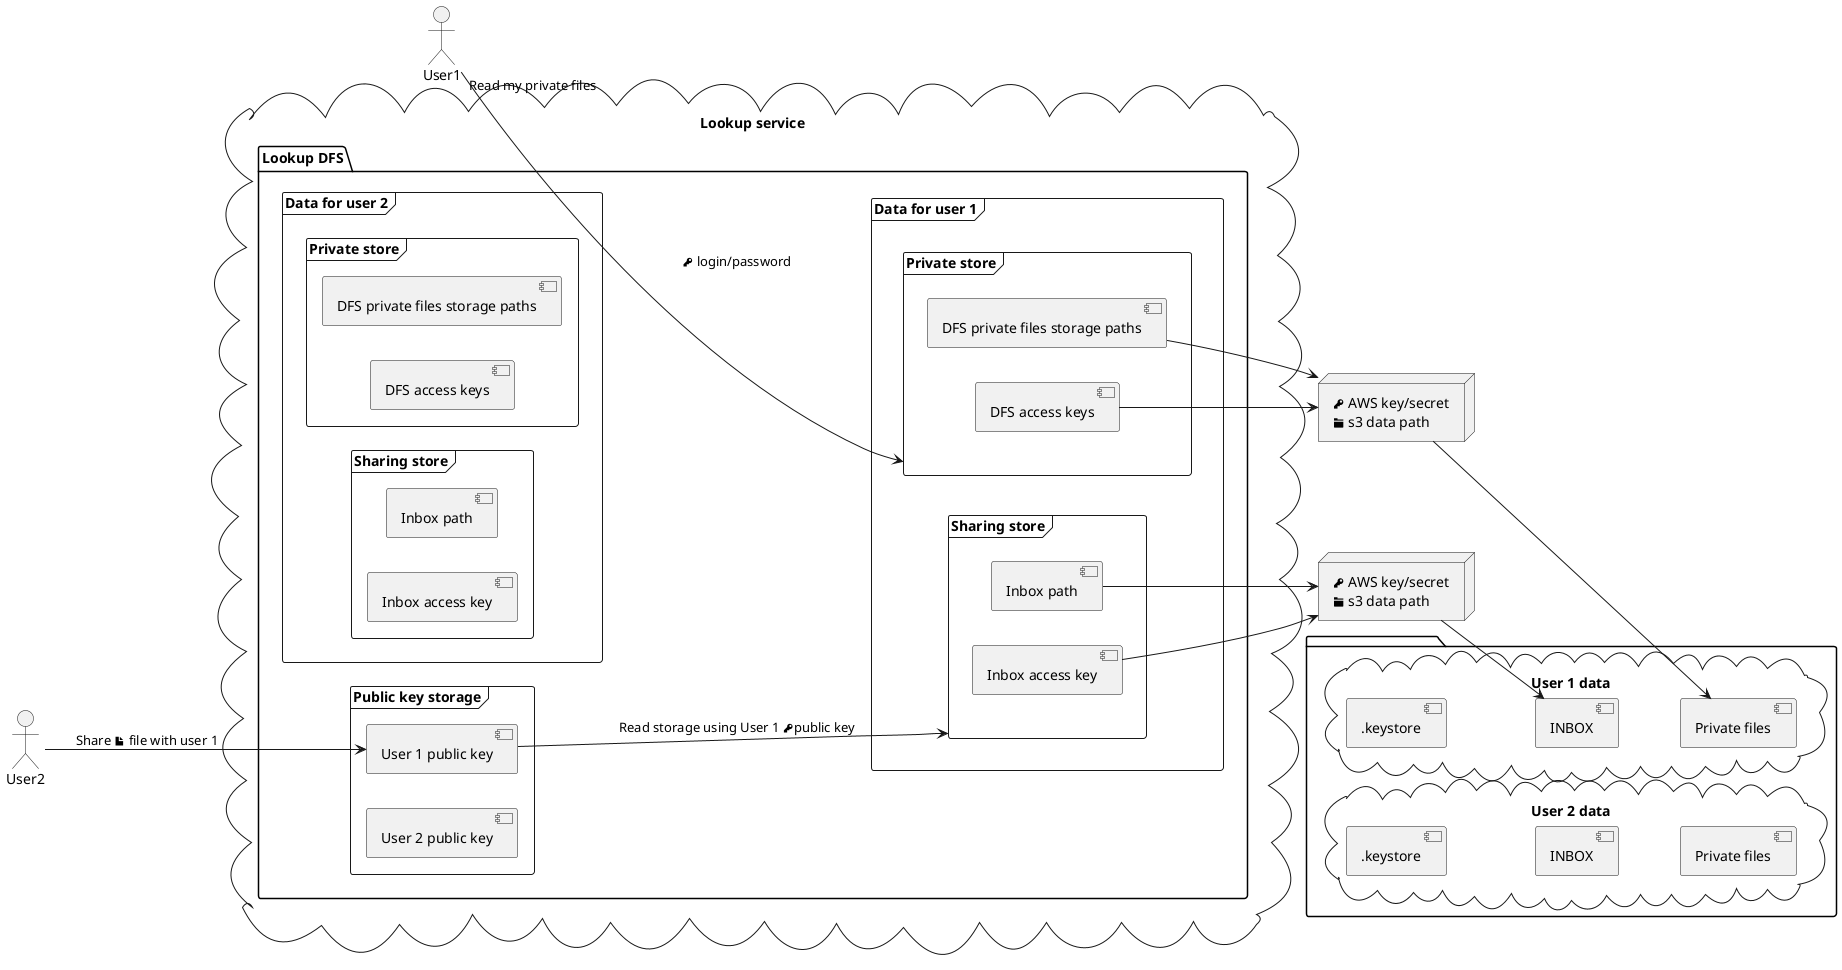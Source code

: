 @startuml
cloud "Lookup service" {
  package "Lookup DFS" {
  left to right direction
    frame "Data for user 1" {

      frame "Private store" as privateStoreUser1 {
        [DFS private files storage paths] as mapPrivate1
        [DFS access keys] as privateAccessKey1
      }

      frame "Sharing store" as sharingStoreUser1 {
        [Inbox path] as mapInbox1
        [Inbox access key] as publicAccessKey1
      }
    }

    frame "Data for user 2" {

      frame "Private store" as privateStoreUser2 {
        [DFS private files storage paths] as mapPrivate2
        [DFS access keys] as privateAccessKey2
      }

      frame "Sharing store" as sharingStoreUser2 {
        [Inbox path] as mapInbox2
        [Inbox access key] as publicAccessKey2
      }
    }

    frame "Public key storage" {
      left to right direction
      [User 1 public key] as user1publicKey
      [User 2 public key] as user2publicKey
    }
  }
}

package {
  cloud "User 1 data" as User1data {
    [.keystore] as keystoreUsr1
    [INBOX] as inboxUsr1
    [Private files] as filesUsr1
    keystoreUsr1  ..[hidden] inboxUsr1
    inboxUsr1  ..[hidden] filesUsr1
  }

  cloud "User 2 data" as User2data {
    [.keystore] as keystoreUsr2
    [INBOX] as inboxUsr2
    [Private files] as filesUsr2
    keystoreUsr2  ..[hidden] inboxUsr2
    inboxUsr2  ..[hidden] filesUsr2
  }
}

actor User1 as user1
node user1privateFilesAccess [
<&key> AWS key/secret
<&folder> s3 data path
]

user1 --> privateStoreUser1 : "Read my private files" <&key> login/password
mapPrivate1 --> user1privateFilesAccess
privateAccessKey1 --> user1privateFilesAccess
user1privateFilesAccess --> filesUsr1

actor User2 as user2
node user2shareFilesAccess [
<&key> AWS key/secret
<&folder> s3 data path
]

user2 --> user1publicKey : Share <&file> file with user 1
user1publicKey --> sharingStoreUser1 : Read storage using User 1 <&key>public key
mapInbox1 --> user2shareFilesAccess
publicAccessKey1 --> user2shareFilesAccess
user2shareFilesAccess --> inboxUsr1

@enduml